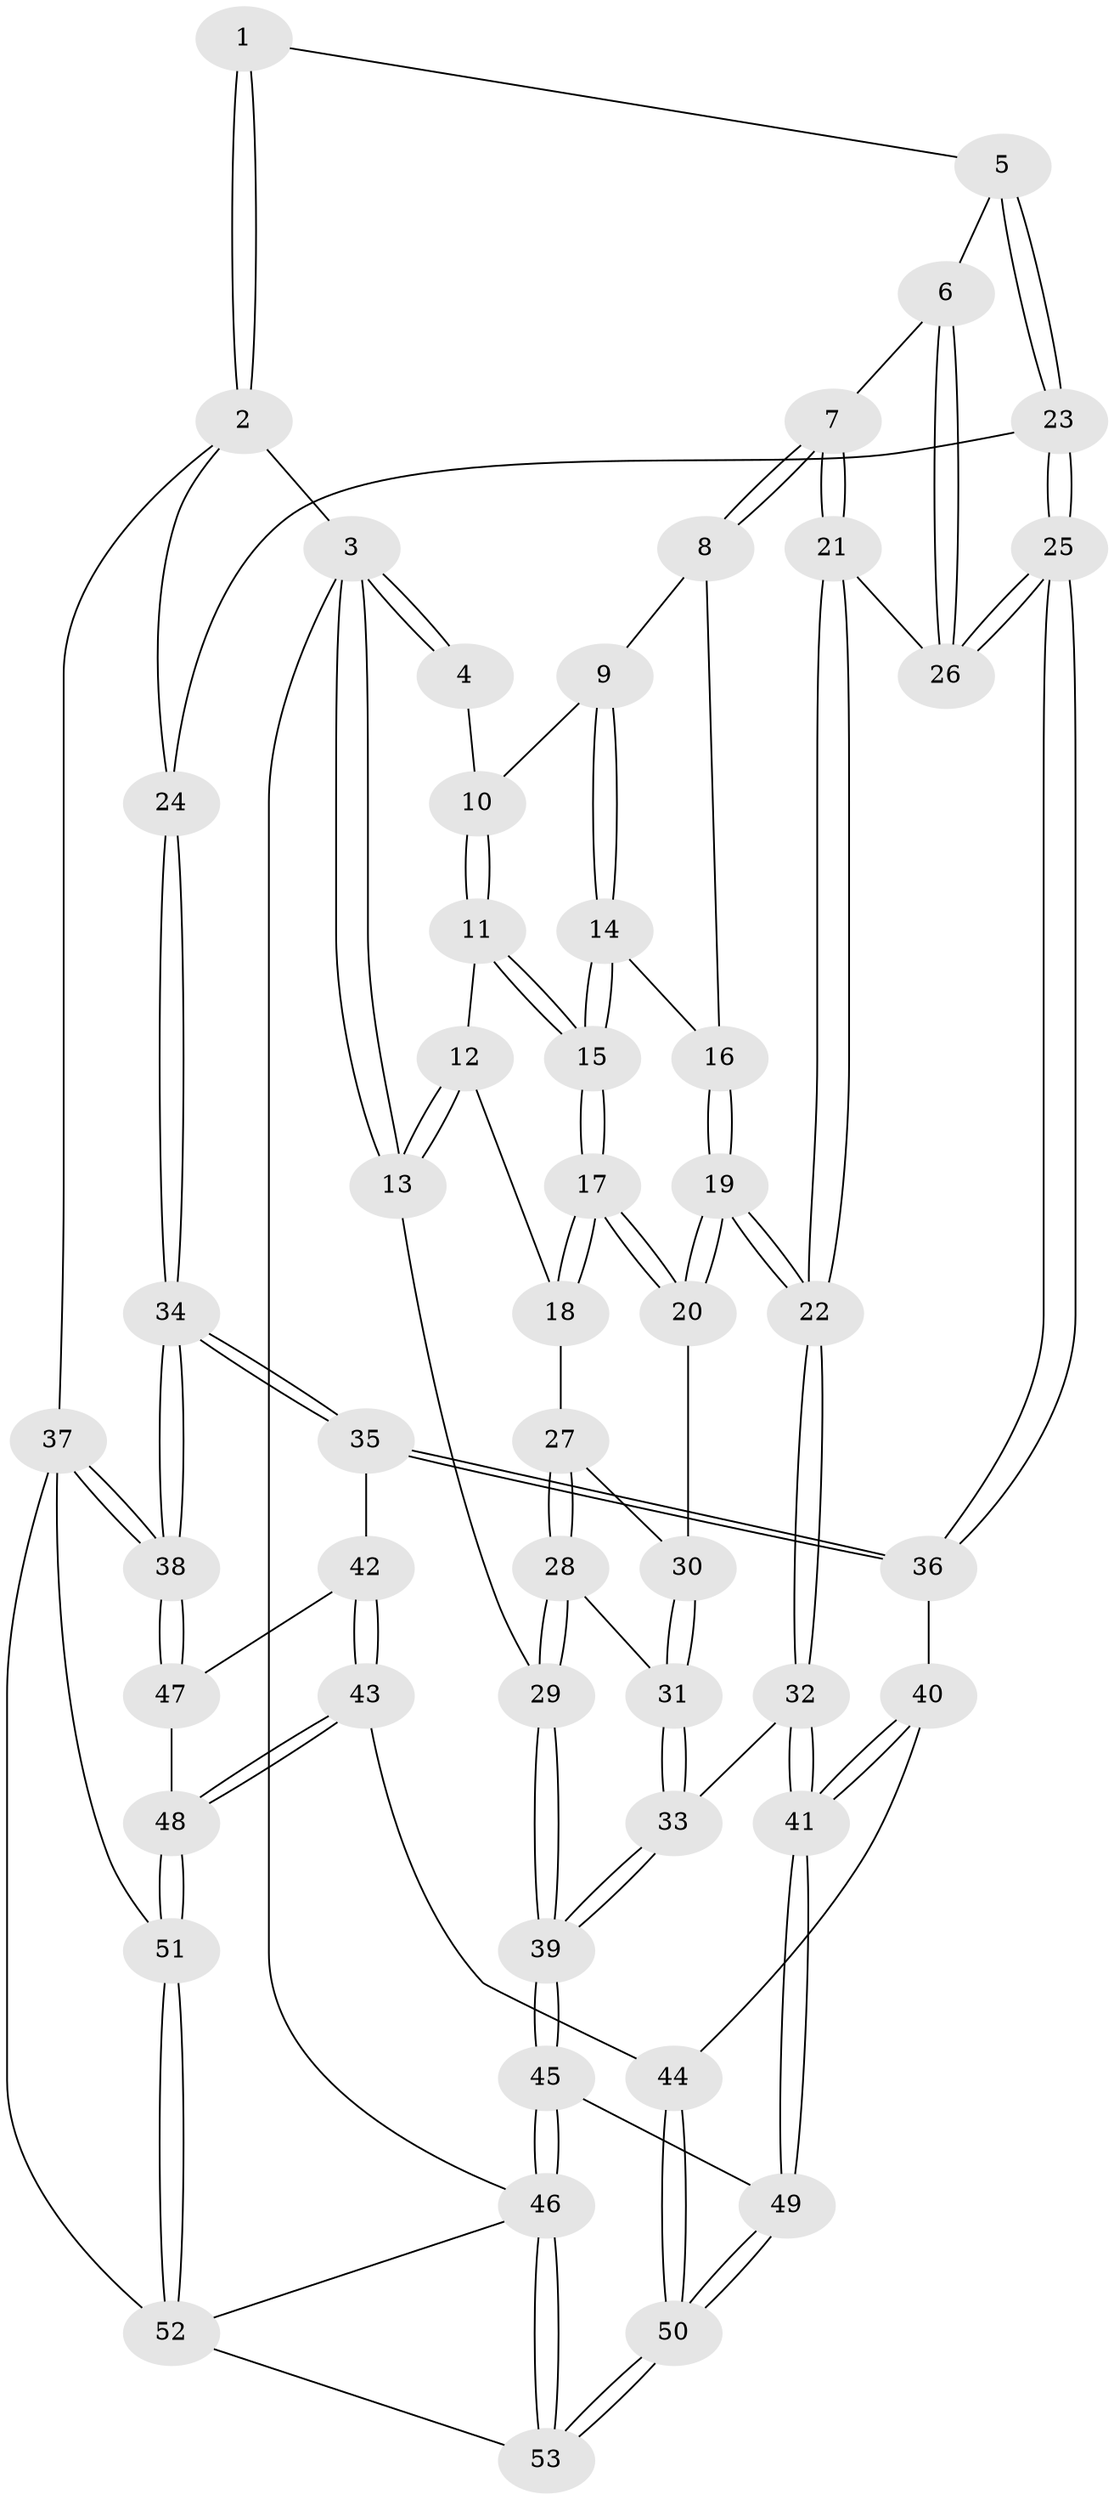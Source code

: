 // coarse degree distribution, {4: 0.5806451612903226, 5: 0.1935483870967742, 6: 0.0967741935483871, 3: 0.12903225806451613}
// Generated by graph-tools (version 1.1) at 2025/24/03/03/25 07:24:32]
// undirected, 53 vertices, 129 edges
graph export_dot {
graph [start="1"]
  node [color=gray90,style=filled];
  1 [pos="+0.5211946538685216+0"];
  2 [pos="+1+0"];
  3 [pos="+0+0"];
  4 [pos="+0.1393253411272164+0"];
  5 [pos="+0.5215632979525632+0.1331986395139109"];
  6 [pos="+0.5125013901615519+0.14113461372083824"];
  7 [pos="+0.4818363203777721+0.15864192554638606"];
  8 [pos="+0.3841979213655144+0.16245561112149226"];
  9 [pos="+0.2556623548838593+0.08956807269362803"];
  10 [pos="+0.19480706888802876+0.03588884124969454"];
  11 [pos="+0.11030205005140302+0.1622026558963502"];
  12 [pos="+0.03874362980489375+0.19841773109402883"];
  13 [pos="+0+0.22601225636220598"];
  14 [pos="+0.22181153062413167+0.2547506989926979"];
  15 [pos="+0.1976129894878134+0.2767088993995942"];
  16 [pos="+0.33701399115999564+0.22657356431601555"];
  17 [pos="+0.19474897479310913+0.320756061280751"];
  18 [pos="+0.10067821778759481+0.30412610022083886"];
  19 [pos="+0.29913848492027695+0.383136549875926"];
  20 [pos="+0.19936620121826068+0.33090740567758664"];
  21 [pos="+0.43098636984671373+0.44493773972486894"];
  22 [pos="+0.3730444642332808+0.49147548405333624"];
  23 [pos="+0.862301769192011+0.2233415678294225"];
  24 [pos="+1+0.07971752153422083"];
  25 [pos="+0.7376091121802236+0.4501555711554699"];
  26 [pos="+0.6062754403096543+0.42342431105737177"];
  27 [pos="+0.06500175188086377+0.3504367550557731"];
  28 [pos="+0+0.4259549777066742"];
  29 [pos="+0+0.4352400913407594"];
  30 [pos="+0.1539604933929516+0.38326077959330396"];
  31 [pos="+0.12157141369109108+0.4603549111893612"];
  32 [pos="+0.31920322414086183+0.6690470453821803"];
  33 [pos="+0.29006663214643874+0.6587220360457309"];
  34 [pos="+1+0.6983665706117743"];
  35 [pos="+0.7868596944551477+0.5764101709912676"];
  36 [pos="+0.7476127659145555+0.5248128959303494"];
  37 [pos="+1+0.8435818260999597"];
  38 [pos="+1+0.7157454883239582"];
  39 [pos="+0+0.6489630966380866"];
  40 [pos="+0.6262798196746349+0.6006587929774564"];
  41 [pos="+0.3405338144790234+0.7111440716219204"];
  42 [pos="+0.7266960235544143+0.7931631021695674"];
  43 [pos="+0.714945619530334+0.807301230216266"];
  44 [pos="+0.6618958583392748+0.8259574561822522"];
  45 [pos="+0+0.8541497152269797"];
  46 [pos="+0+1"];
  47 [pos="+0.9222122622113113+0.7886613857607727"];
  48 [pos="+0.818156623861959+0.9142940467556433"];
  49 [pos="+0.36711739911072727+0.8807621951151084"];
  50 [pos="+0.4026223222075035+0.9576493944794863"];
  51 [pos="+0.8285255092697105+0.9406008490544963"];
  52 [pos="+0.7489830851786097+1"];
  53 [pos="+0.405963400664459+1"];
  1 -- 2;
  1 -- 2;
  1 -- 5;
  2 -- 3;
  2 -- 24;
  2 -- 37;
  3 -- 4;
  3 -- 4;
  3 -- 13;
  3 -- 13;
  3 -- 46;
  4 -- 10;
  5 -- 6;
  5 -- 23;
  5 -- 23;
  6 -- 7;
  6 -- 26;
  6 -- 26;
  7 -- 8;
  7 -- 8;
  7 -- 21;
  7 -- 21;
  8 -- 9;
  8 -- 16;
  9 -- 10;
  9 -- 14;
  9 -- 14;
  10 -- 11;
  10 -- 11;
  11 -- 12;
  11 -- 15;
  11 -- 15;
  12 -- 13;
  12 -- 13;
  12 -- 18;
  13 -- 29;
  14 -- 15;
  14 -- 15;
  14 -- 16;
  15 -- 17;
  15 -- 17;
  16 -- 19;
  16 -- 19;
  17 -- 18;
  17 -- 18;
  17 -- 20;
  17 -- 20;
  18 -- 27;
  19 -- 20;
  19 -- 20;
  19 -- 22;
  19 -- 22;
  20 -- 30;
  21 -- 22;
  21 -- 22;
  21 -- 26;
  22 -- 32;
  22 -- 32;
  23 -- 24;
  23 -- 25;
  23 -- 25;
  24 -- 34;
  24 -- 34;
  25 -- 26;
  25 -- 26;
  25 -- 36;
  25 -- 36;
  27 -- 28;
  27 -- 28;
  27 -- 30;
  28 -- 29;
  28 -- 29;
  28 -- 31;
  29 -- 39;
  29 -- 39;
  30 -- 31;
  30 -- 31;
  31 -- 33;
  31 -- 33;
  32 -- 33;
  32 -- 41;
  32 -- 41;
  33 -- 39;
  33 -- 39;
  34 -- 35;
  34 -- 35;
  34 -- 38;
  34 -- 38;
  35 -- 36;
  35 -- 36;
  35 -- 42;
  36 -- 40;
  37 -- 38;
  37 -- 38;
  37 -- 51;
  37 -- 52;
  38 -- 47;
  38 -- 47;
  39 -- 45;
  39 -- 45;
  40 -- 41;
  40 -- 41;
  40 -- 44;
  41 -- 49;
  41 -- 49;
  42 -- 43;
  42 -- 43;
  42 -- 47;
  43 -- 44;
  43 -- 48;
  43 -- 48;
  44 -- 50;
  44 -- 50;
  45 -- 46;
  45 -- 46;
  45 -- 49;
  46 -- 53;
  46 -- 53;
  46 -- 52;
  47 -- 48;
  48 -- 51;
  48 -- 51;
  49 -- 50;
  49 -- 50;
  50 -- 53;
  50 -- 53;
  51 -- 52;
  51 -- 52;
  52 -- 53;
}
